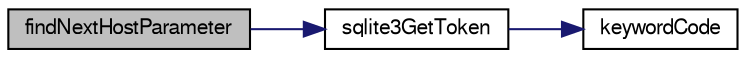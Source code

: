 digraph "findNextHostParameter"
{
  edge [fontname="FreeSans",fontsize="10",labelfontname="FreeSans",labelfontsize="10"];
  node [fontname="FreeSans",fontsize="10",shape=record];
  rankdir="LR";
  Node111387 [label="findNextHostParameter",height=0.2,width=0.4,color="black", fillcolor="grey75", style="filled", fontcolor="black"];
  Node111387 -> Node111388 [color="midnightblue",fontsize="10",style="solid",fontname="FreeSans"];
  Node111388 [label="sqlite3GetToken",height=0.2,width=0.4,color="black", fillcolor="white", style="filled",URL="$sqlite3_8c.html#a3111c5f563140332fcc76d31fd028aaf"];
  Node111388 -> Node111389 [color="midnightblue",fontsize="10",style="solid",fontname="FreeSans"];
  Node111389 [label="keywordCode",height=0.2,width=0.4,color="black", fillcolor="white", style="filled",URL="$sqlite3_8c.html#aa955bae98c47221b815579359b52335c"];
}
